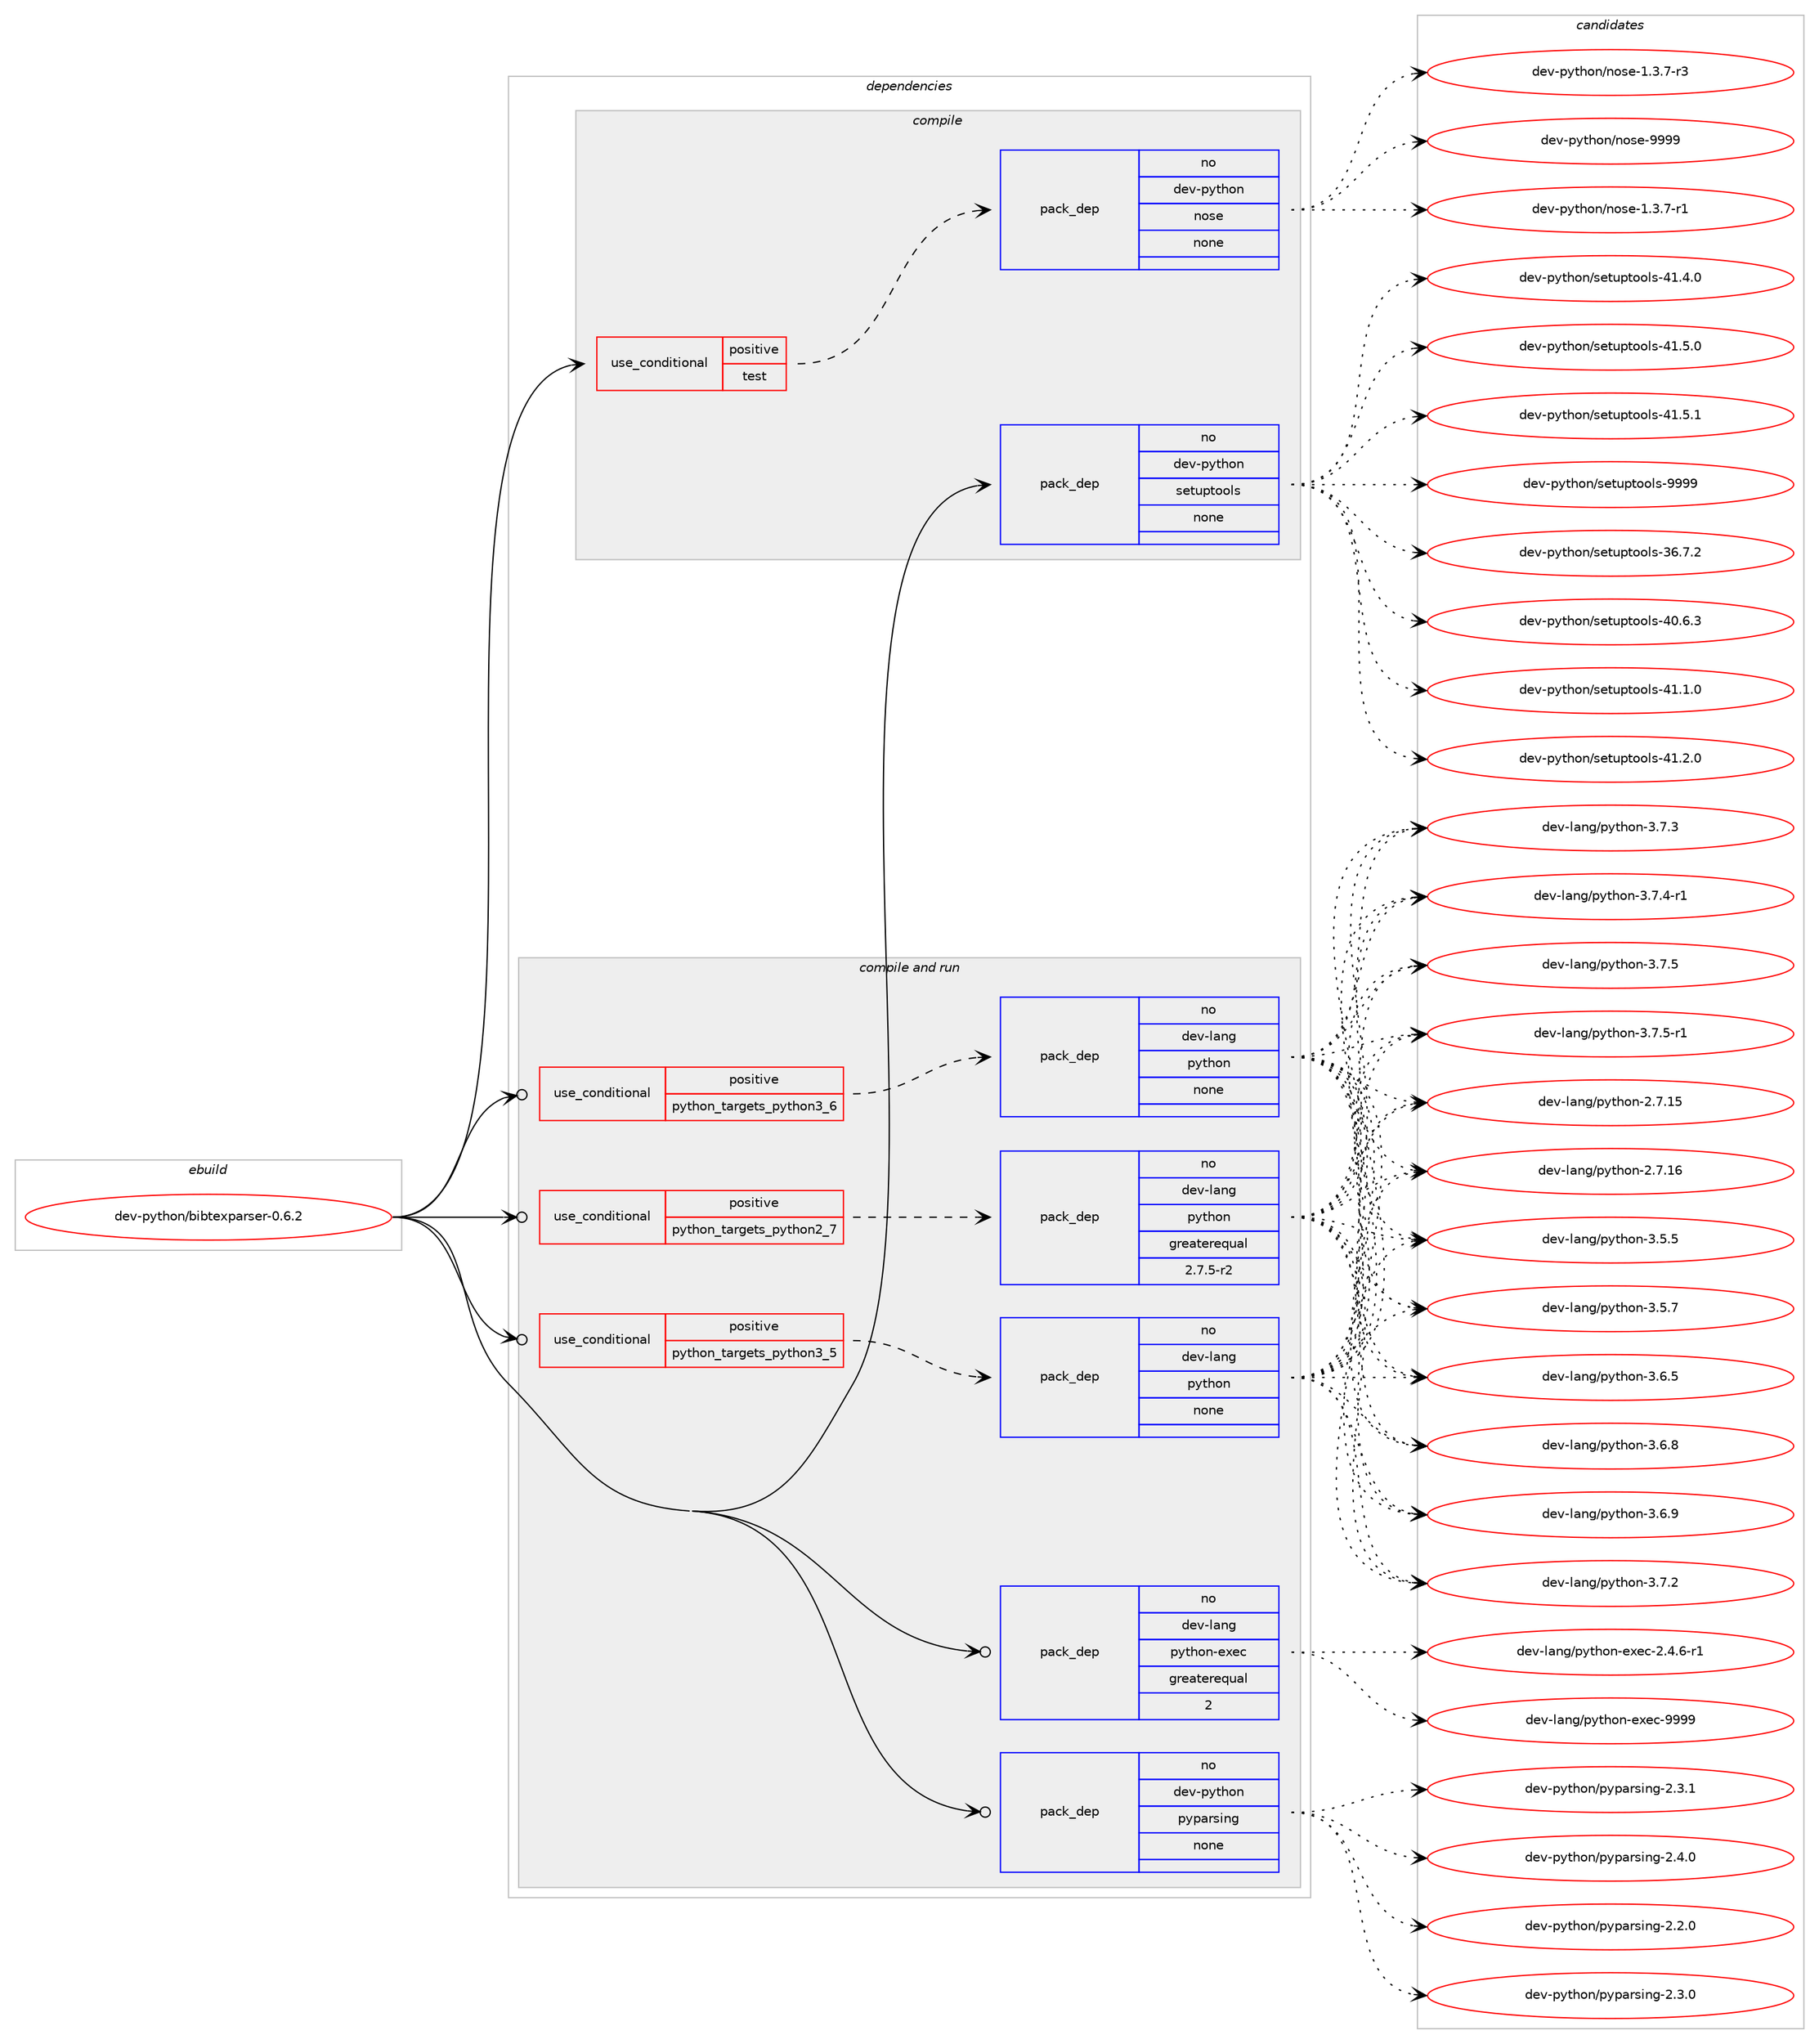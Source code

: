 digraph prolog {

# *************
# Graph options
# *************

newrank=true;
concentrate=true;
compound=true;
graph [rankdir=LR,fontname=Helvetica,fontsize=10,ranksep=1.5];#, ranksep=2.5, nodesep=0.2];
edge  [arrowhead=vee];
node  [fontname=Helvetica,fontsize=10];

# **********
# The ebuild
# **********

subgraph cluster_leftcol {
color=gray;
rank=same;
label=<<i>ebuild</i>>;
id [label="dev-python/bibtexparser-0.6.2", color=red, width=4, href="../dev-python/bibtexparser-0.6.2.svg"];
}

# ****************
# The dependencies
# ****************

subgraph cluster_midcol {
color=gray;
label=<<i>dependencies</i>>;
subgraph cluster_compile {
fillcolor="#eeeeee";
style=filled;
label=<<i>compile</i>>;
subgraph cond136845 {
dependency596616 [label=<<TABLE BORDER="0" CELLBORDER="1" CELLSPACING="0" CELLPADDING="4"><TR><TD ROWSPAN="3" CELLPADDING="10">use_conditional</TD></TR><TR><TD>positive</TD></TR><TR><TD>test</TD></TR></TABLE>>, shape=none, color=red];
subgraph pack447996 {
dependency596617 [label=<<TABLE BORDER="0" CELLBORDER="1" CELLSPACING="0" CELLPADDING="4" WIDTH="220"><TR><TD ROWSPAN="6" CELLPADDING="30">pack_dep</TD></TR><TR><TD WIDTH="110">no</TD></TR><TR><TD>dev-python</TD></TR><TR><TD>nose</TD></TR><TR><TD>none</TD></TR><TR><TD></TD></TR></TABLE>>, shape=none, color=blue];
}
dependency596616:e -> dependency596617:w [weight=20,style="dashed",arrowhead="vee"];
}
id:e -> dependency596616:w [weight=20,style="solid",arrowhead="vee"];
subgraph pack447997 {
dependency596618 [label=<<TABLE BORDER="0" CELLBORDER="1" CELLSPACING="0" CELLPADDING="4" WIDTH="220"><TR><TD ROWSPAN="6" CELLPADDING="30">pack_dep</TD></TR><TR><TD WIDTH="110">no</TD></TR><TR><TD>dev-python</TD></TR><TR><TD>setuptools</TD></TR><TR><TD>none</TD></TR><TR><TD></TD></TR></TABLE>>, shape=none, color=blue];
}
id:e -> dependency596618:w [weight=20,style="solid",arrowhead="vee"];
}
subgraph cluster_compileandrun {
fillcolor="#eeeeee";
style=filled;
label=<<i>compile and run</i>>;
subgraph cond136846 {
dependency596619 [label=<<TABLE BORDER="0" CELLBORDER="1" CELLSPACING="0" CELLPADDING="4"><TR><TD ROWSPAN="3" CELLPADDING="10">use_conditional</TD></TR><TR><TD>positive</TD></TR><TR><TD>python_targets_python2_7</TD></TR></TABLE>>, shape=none, color=red];
subgraph pack447998 {
dependency596620 [label=<<TABLE BORDER="0" CELLBORDER="1" CELLSPACING="0" CELLPADDING="4" WIDTH="220"><TR><TD ROWSPAN="6" CELLPADDING="30">pack_dep</TD></TR><TR><TD WIDTH="110">no</TD></TR><TR><TD>dev-lang</TD></TR><TR><TD>python</TD></TR><TR><TD>greaterequal</TD></TR><TR><TD>2.7.5-r2</TD></TR></TABLE>>, shape=none, color=blue];
}
dependency596619:e -> dependency596620:w [weight=20,style="dashed",arrowhead="vee"];
}
id:e -> dependency596619:w [weight=20,style="solid",arrowhead="odotvee"];
subgraph cond136847 {
dependency596621 [label=<<TABLE BORDER="0" CELLBORDER="1" CELLSPACING="0" CELLPADDING="4"><TR><TD ROWSPAN="3" CELLPADDING="10">use_conditional</TD></TR><TR><TD>positive</TD></TR><TR><TD>python_targets_python3_5</TD></TR></TABLE>>, shape=none, color=red];
subgraph pack447999 {
dependency596622 [label=<<TABLE BORDER="0" CELLBORDER="1" CELLSPACING="0" CELLPADDING="4" WIDTH="220"><TR><TD ROWSPAN="6" CELLPADDING="30">pack_dep</TD></TR><TR><TD WIDTH="110">no</TD></TR><TR><TD>dev-lang</TD></TR><TR><TD>python</TD></TR><TR><TD>none</TD></TR><TR><TD></TD></TR></TABLE>>, shape=none, color=blue];
}
dependency596621:e -> dependency596622:w [weight=20,style="dashed",arrowhead="vee"];
}
id:e -> dependency596621:w [weight=20,style="solid",arrowhead="odotvee"];
subgraph cond136848 {
dependency596623 [label=<<TABLE BORDER="0" CELLBORDER="1" CELLSPACING="0" CELLPADDING="4"><TR><TD ROWSPAN="3" CELLPADDING="10">use_conditional</TD></TR><TR><TD>positive</TD></TR><TR><TD>python_targets_python3_6</TD></TR></TABLE>>, shape=none, color=red];
subgraph pack448000 {
dependency596624 [label=<<TABLE BORDER="0" CELLBORDER="1" CELLSPACING="0" CELLPADDING="4" WIDTH="220"><TR><TD ROWSPAN="6" CELLPADDING="30">pack_dep</TD></TR><TR><TD WIDTH="110">no</TD></TR><TR><TD>dev-lang</TD></TR><TR><TD>python</TD></TR><TR><TD>none</TD></TR><TR><TD></TD></TR></TABLE>>, shape=none, color=blue];
}
dependency596623:e -> dependency596624:w [weight=20,style="dashed",arrowhead="vee"];
}
id:e -> dependency596623:w [weight=20,style="solid",arrowhead="odotvee"];
subgraph pack448001 {
dependency596625 [label=<<TABLE BORDER="0" CELLBORDER="1" CELLSPACING="0" CELLPADDING="4" WIDTH="220"><TR><TD ROWSPAN="6" CELLPADDING="30">pack_dep</TD></TR><TR><TD WIDTH="110">no</TD></TR><TR><TD>dev-lang</TD></TR><TR><TD>python-exec</TD></TR><TR><TD>greaterequal</TD></TR><TR><TD>2</TD></TR></TABLE>>, shape=none, color=blue];
}
id:e -> dependency596625:w [weight=20,style="solid",arrowhead="odotvee"];
subgraph pack448002 {
dependency596626 [label=<<TABLE BORDER="0" CELLBORDER="1" CELLSPACING="0" CELLPADDING="4" WIDTH="220"><TR><TD ROWSPAN="6" CELLPADDING="30">pack_dep</TD></TR><TR><TD WIDTH="110">no</TD></TR><TR><TD>dev-python</TD></TR><TR><TD>pyparsing</TD></TR><TR><TD>none</TD></TR><TR><TD></TD></TR></TABLE>>, shape=none, color=blue];
}
id:e -> dependency596626:w [weight=20,style="solid",arrowhead="odotvee"];
}
subgraph cluster_run {
fillcolor="#eeeeee";
style=filled;
label=<<i>run</i>>;
}
}

# **************
# The candidates
# **************

subgraph cluster_choices {
rank=same;
color=gray;
label=<<i>candidates</i>>;

subgraph choice447996 {
color=black;
nodesep=1;
choice10010111845112121116104111110471101111151014549465146554511449 [label="dev-python/nose-1.3.7-r1", color=red, width=4,href="../dev-python/nose-1.3.7-r1.svg"];
choice10010111845112121116104111110471101111151014549465146554511451 [label="dev-python/nose-1.3.7-r3", color=red, width=4,href="../dev-python/nose-1.3.7-r3.svg"];
choice10010111845112121116104111110471101111151014557575757 [label="dev-python/nose-9999", color=red, width=4,href="../dev-python/nose-9999.svg"];
dependency596617:e -> choice10010111845112121116104111110471101111151014549465146554511449:w [style=dotted,weight="100"];
dependency596617:e -> choice10010111845112121116104111110471101111151014549465146554511451:w [style=dotted,weight="100"];
dependency596617:e -> choice10010111845112121116104111110471101111151014557575757:w [style=dotted,weight="100"];
}
subgraph choice447997 {
color=black;
nodesep=1;
choice100101118451121211161041111104711510111611711211611111110811545515446554650 [label="dev-python/setuptools-36.7.2", color=red, width=4,href="../dev-python/setuptools-36.7.2.svg"];
choice100101118451121211161041111104711510111611711211611111110811545524846544651 [label="dev-python/setuptools-40.6.3", color=red, width=4,href="../dev-python/setuptools-40.6.3.svg"];
choice100101118451121211161041111104711510111611711211611111110811545524946494648 [label="dev-python/setuptools-41.1.0", color=red, width=4,href="../dev-python/setuptools-41.1.0.svg"];
choice100101118451121211161041111104711510111611711211611111110811545524946504648 [label="dev-python/setuptools-41.2.0", color=red, width=4,href="../dev-python/setuptools-41.2.0.svg"];
choice100101118451121211161041111104711510111611711211611111110811545524946524648 [label="dev-python/setuptools-41.4.0", color=red, width=4,href="../dev-python/setuptools-41.4.0.svg"];
choice100101118451121211161041111104711510111611711211611111110811545524946534648 [label="dev-python/setuptools-41.5.0", color=red, width=4,href="../dev-python/setuptools-41.5.0.svg"];
choice100101118451121211161041111104711510111611711211611111110811545524946534649 [label="dev-python/setuptools-41.5.1", color=red, width=4,href="../dev-python/setuptools-41.5.1.svg"];
choice10010111845112121116104111110471151011161171121161111111081154557575757 [label="dev-python/setuptools-9999", color=red, width=4,href="../dev-python/setuptools-9999.svg"];
dependency596618:e -> choice100101118451121211161041111104711510111611711211611111110811545515446554650:w [style=dotted,weight="100"];
dependency596618:e -> choice100101118451121211161041111104711510111611711211611111110811545524846544651:w [style=dotted,weight="100"];
dependency596618:e -> choice100101118451121211161041111104711510111611711211611111110811545524946494648:w [style=dotted,weight="100"];
dependency596618:e -> choice100101118451121211161041111104711510111611711211611111110811545524946504648:w [style=dotted,weight="100"];
dependency596618:e -> choice100101118451121211161041111104711510111611711211611111110811545524946524648:w [style=dotted,weight="100"];
dependency596618:e -> choice100101118451121211161041111104711510111611711211611111110811545524946534648:w [style=dotted,weight="100"];
dependency596618:e -> choice100101118451121211161041111104711510111611711211611111110811545524946534649:w [style=dotted,weight="100"];
dependency596618:e -> choice10010111845112121116104111110471151011161171121161111111081154557575757:w [style=dotted,weight="100"];
}
subgraph choice447998 {
color=black;
nodesep=1;
choice10010111845108971101034711212111610411111045504655464953 [label="dev-lang/python-2.7.15", color=red, width=4,href="../dev-lang/python-2.7.15.svg"];
choice10010111845108971101034711212111610411111045504655464954 [label="dev-lang/python-2.7.16", color=red, width=4,href="../dev-lang/python-2.7.16.svg"];
choice100101118451089711010347112121116104111110455146534653 [label="dev-lang/python-3.5.5", color=red, width=4,href="../dev-lang/python-3.5.5.svg"];
choice100101118451089711010347112121116104111110455146534655 [label="dev-lang/python-3.5.7", color=red, width=4,href="../dev-lang/python-3.5.7.svg"];
choice100101118451089711010347112121116104111110455146544653 [label="dev-lang/python-3.6.5", color=red, width=4,href="../dev-lang/python-3.6.5.svg"];
choice100101118451089711010347112121116104111110455146544656 [label="dev-lang/python-3.6.8", color=red, width=4,href="../dev-lang/python-3.6.8.svg"];
choice100101118451089711010347112121116104111110455146544657 [label="dev-lang/python-3.6.9", color=red, width=4,href="../dev-lang/python-3.6.9.svg"];
choice100101118451089711010347112121116104111110455146554650 [label="dev-lang/python-3.7.2", color=red, width=4,href="../dev-lang/python-3.7.2.svg"];
choice100101118451089711010347112121116104111110455146554651 [label="dev-lang/python-3.7.3", color=red, width=4,href="../dev-lang/python-3.7.3.svg"];
choice1001011184510897110103471121211161041111104551465546524511449 [label="dev-lang/python-3.7.4-r1", color=red, width=4,href="../dev-lang/python-3.7.4-r1.svg"];
choice100101118451089711010347112121116104111110455146554653 [label="dev-lang/python-3.7.5", color=red, width=4,href="../dev-lang/python-3.7.5.svg"];
choice1001011184510897110103471121211161041111104551465546534511449 [label="dev-lang/python-3.7.5-r1", color=red, width=4,href="../dev-lang/python-3.7.5-r1.svg"];
dependency596620:e -> choice10010111845108971101034711212111610411111045504655464953:w [style=dotted,weight="100"];
dependency596620:e -> choice10010111845108971101034711212111610411111045504655464954:w [style=dotted,weight="100"];
dependency596620:e -> choice100101118451089711010347112121116104111110455146534653:w [style=dotted,weight="100"];
dependency596620:e -> choice100101118451089711010347112121116104111110455146534655:w [style=dotted,weight="100"];
dependency596620:e -> choice100101118451089711010347112121116104111110455146544653:w [style=dotted,weight="100"];
dependency596620:e -> choice100101118451089711010347112121116104111110455146544656:w [style=dotted,weight="100"];
dependency596620:e -> choice100101118451089711010347112121116104111110455146544657:w [style=dotted,weight="100"];
dependency596620:e -> choice100101118451089711010347112121116104111110455146554650:w [style=dotted,weight="100"];
dependency596620:e -> choice100101118451089711010347112121116104111110455146554651:w [style=dotted,weight="100"];
dependency596620:e -> choice1001011184510897110103471121211161041111104551465546524511449:w [style=dotted,weight="100"];
dependency596620:e -> choice100101118451089711010347112121116104111110455146554653:w [style=dotted,weight="100"];
dependency596620:e -> choice1001011184510897110103471121211161041111104551465546534511449:w [style=dotted,weight="100"];
}
subgraph choice447999 {
color=black;
nodesep=1;
choice10010111845108971101034711212111610411111045504655464953 [label="dev-lang/python-2.7.15", color=red, width=4,href="../dev-lang/python-2.7.15.svg"];
choice10010111845108971101034711212111610411111045504655464954 [label="dev-lang/python-2.7.16", color=red, width=4,href="../dev-lang/python-2.7.16.svg"];
choice100101118451089711010347112121116104111110455146534653 [label="dev-lang/python-3.5.5", color=red, width=4,href="../dev-lang/python-3.5.5.svg"];
choice100101118451089711010347112121116104111110455146534655 [label="dev-lang/python-3.5.7", color=red, width=4,href="../dev-lang/python-3.5.7.svg"];
choice100101118451089711010347112121116104111110455146544653 [label="dev-lang/python-3.6.5", color=red, width=4,href="../dev-lang/python-3.6.5.svg"];
choice100101118451089711010347112121116104111110455146544656 [label="dev-lang/python-3.6.8", color=red, width=4,href="../dev-lang/python-3.6.8.svg"];
choice100101118451089711010347112121116104111110455146544657 [label="dev-lang/python-3.6.9", color=red, width=4,href="../dev-lang/python-3.6.9.svg"];
choice100101118451089711010347112121116104111110455146554650 [label="dev-lang/python-3.7.2", color=red, width=4,href="../dev-lang/python-3.7.2.svg"];
choice100101118451089711010347112121116104111110455146554651 [label="dev-lang/python-3.7.3", color=red, width=4,href="../dev-lang/python-3.7.3.svg"];
choice1001011184510897110103471121211161041111104551465546524511449 [label="dev-lang/python-3.7.4-r1", color=red, width=4,href="../dev-lang/python-3.7.4-r1.svg"];
choice100101118451089711010347112121116104111110455146554653 [label="dev-lang/python-3.7.5", color=red, width=4,href="../dev-lang/python-3.7.5.svg"];
choice1001011184510897110103471121211161041111104551465546534511449 [label="dev-lang/python-3.7.5-r1", color=red, width=4,href="../dev-lang/python-3.7.5-r1.svg"];
dependency596622:e -> choice10010111845108971101034711212111610411111045504655464953:w [style=dotted,weight="100"];
dependency596622:e -> choice10010111845108971101034711212111610411111045504655464954:w [style=dotted,weight="100"];
dependency596622:e -> choice100101118451089711010347112121116104111110455146534653:w [style=dotted,weight="100"];
dependency596622:e -> choice100101118451089711010347112121116104111110455146534655:w [style=dotted,weight="100"];
dependency596622:e -> choice100101118451089711010347112121116104111110455146544653:w [style=dotted,weight="100"];
dependency596622:e -> choice100101118451089711010347112121116104111110455146544656:w [style=dotted,weight="100"];
dependency596622:e -> choice100101118451089711010347112121116104111110455146544657:w [style=dotted,weight="100"];
dependency596622:e -> choice100101118451089711010347112121116104111110455146554650:w [style=dotted,weight="100"];
dependency596622:e -> choice100101118451089711010347112121116104111110455146554651:w [style=dotted,weight="100"];
dependency596622:e -> choice1001011184510897110103471121211161041111104551465546524511449:w [style=dotted,weight="100"];
dependency596622:e -> choice100101118451089711010347112121116104111110455146554653:w [style=dotted,weight="100"];
dependency596622:e -> choice1001011184510897110103471121211161041111104551465546534511449:w [style=dotted,weight="100"];
}
subgraph choice448000 {
color=black;
nodesep=1;
choice10010111845108971101034711212111610411111045504655464953 [label="dev-lang/python-2.7.15", color=red, width=4,href="../dev-lang/python-2.7.15.svg"];
choice10010111845108971101034711212111610411111045504655464954 [label="dev-lang/python-2.7.16", color=red, width=4,href="../dev-lang/python-2.7.16.svg"];
choice100101118451089711010347112121116104111110455146534653 [label="dev-lang/python-3.5.5", color=red, width=4,href="../dev-lang/python-3.5.5.svg"];
choice100101118451089711010347112121116104111110455146534655 [label="dev-lang/python-3.5.7", color=red, width=4,href="../dev-lang/python-3.5.7.svg"];
choice100101118451089711010347112121116104111110455146544653 [label="dev-lang/python-3.6.5", color=red, width=4,href="../dev-lang/python-3.6.5.svg"];
choice100101118451089711010347112121116104111110455146544656 [label="dev-lang/python-3.6.8", color=red, width=4,href="../dev-lang/python-3.6.8.svg"];
choice100101118451089711010347112121116104111110455146544657 [label="dev-lang/python-3.6.9", color=red, width=4,href="../dev-lang/python-3.6.9.svg"];
choice100101118451089711010347112121116104111110455146554650 [label="dev-lang/python-3.7.2", color=red, width=4,href="../dev-lang/python-3.7.2.svg"];
choice100101118451089711010347112121116104111110455146554651 [label="dev-lang/python-3.7.3", color=red, width=4,href="../dev-lang/python-3.7.3.svg"];
choice1001011184510897110103471121211161041111104551465546524511449 [label="dev-lang/python-3.7.4-r1", color=red, width=4,href="../dev-lang/python-3.7.4-r1.svg"];
choice100101118451089711010347112121116104111110455146554653 [label="dev-lang/python-3.7.5", color=red, width=4,href="../dev-lang/python-3.7.5.svg"];
choice1001011184510897110103471121211161041111104551465546534511449 [label="dev-lang/python-3.7.5-r1", color=red, width=4,href="../dev-lang/python-3.7.5-r1.svg"];
dependency596624:e -> choice10010111845108971101034711212111610411111045504655464953:w [style=dotted,weight="100"];
dependency596624:e -> choice10010111845108971101034711212111610411111045504655464954:w [style=dotted,weight="100"];
dependency596624:e -> choice100101118451089711010347112121116104111110455146534653:w [style=dotted,weight="100"];
dependency596624:e -> choice100101118451089711010347112121116104111110455146534655:w [style=dotted,weight="100"];
dependency596624:e -> choice100101118451089711010347112121116104111110455146544653:w [style=dotted,weight="100"];
dependency596624:e -> choice100101118451089711010347112121116104111110455146544656:w [style=dotted,weight="100"];
dependency596624:e -> choice100101118451089711010347112121116104111110455146544657:w [style=dotted,weight="100"];
dependency596624:e -> choice100101118451089711010347112121116104111110455146554650:w [style=dotted,weight="100"];
dependency596624:e -> choice100101118451089711010347112121116104111110455146554651:w [style=dotted,weight="100"];
dependency596624:e -> choice1001011184510897110103471121211161041111104551465546524511449:w [style=dotted,weight="100"];
dependency596624:e -> choice100101118451089711010347112121116104111110455146554653:w [style=dotted,weight="100"];
dependency596624:e -> choice1001011184510897110103471121211161041111104551465546534511449:w [style=dotted,weight="100"];
}
subgraph choice448001 {
color=black;
nodesep=1;
choice10010111845108971101034711212111610411111045101120101994550465246544511449 [label="dev-lang/python-exec-2.4.6-r1", color=red, width=4,href="../dev-lang/python-exec-2.4.6-r1.svg"];
choice10010111845108971101034711212111610411111045101120101994557575757 [label="dev-lang/python-exec-9999", color=red, width=4,href="../dev-lang/python-exec-9999.svg"];
dependency596625:e -> choice10010111845108971101034711212111610411111045101120101994550465246544511449:w [style=dotted,weight="100"];
dependency596625:e -> choice10010111845108971101034711212111610411111045101120101994557575757:w [style=dotted,weight="100"];
}
subgraph choice448002 {
color=black;
nodesep=1;
choice100101118451121211161041111104711212111297114115105110103455046504648 [label="dev-python/pyparsing-2.2.0", color=red, width=4,href="../dev-python/pyparsing-2.2.0.svg"];
choice100101118451121211161041111104711212111297114115105110103455046514648 [label="dev-python/pyparsing-2.3.0", color=red, width=4,href="../dev-python/pyparsing-2.3.0.svg"];
choice100101118451121211161041111104711212111297114115105110103455046514649 [label="dev-python/pyparsing-2.3.1", color=red, width=4,href="../dev-python/pyparsing-2.3.1.svg"];
choice100101118451121211161041111104711212111297114115105110103455046524648 [label="dev-python/pyparsing-2.4.0", color=red, width=4,href="../dev-python/pyparsing-2.4.0.svg"];
dependency596626:e -> choice100101118451121211161041111104711212111297114115105110103455046504648:w [style=dotted,weight="100"];
dependency596626:e -> choice100101118451121211161041111104711212111297114115105110103455046514648:w [style=dotted,weight="100"];
dependency596626:e -> choice100101118451121211161041111104711212111297114115105110103455046514649:w [style=dotted,weight="100"];
dependency596626:e -> choice100101118451121211161041111104711212111297114115105110103455046524648:w [style=dotted,weight="100"];
}
}

}
